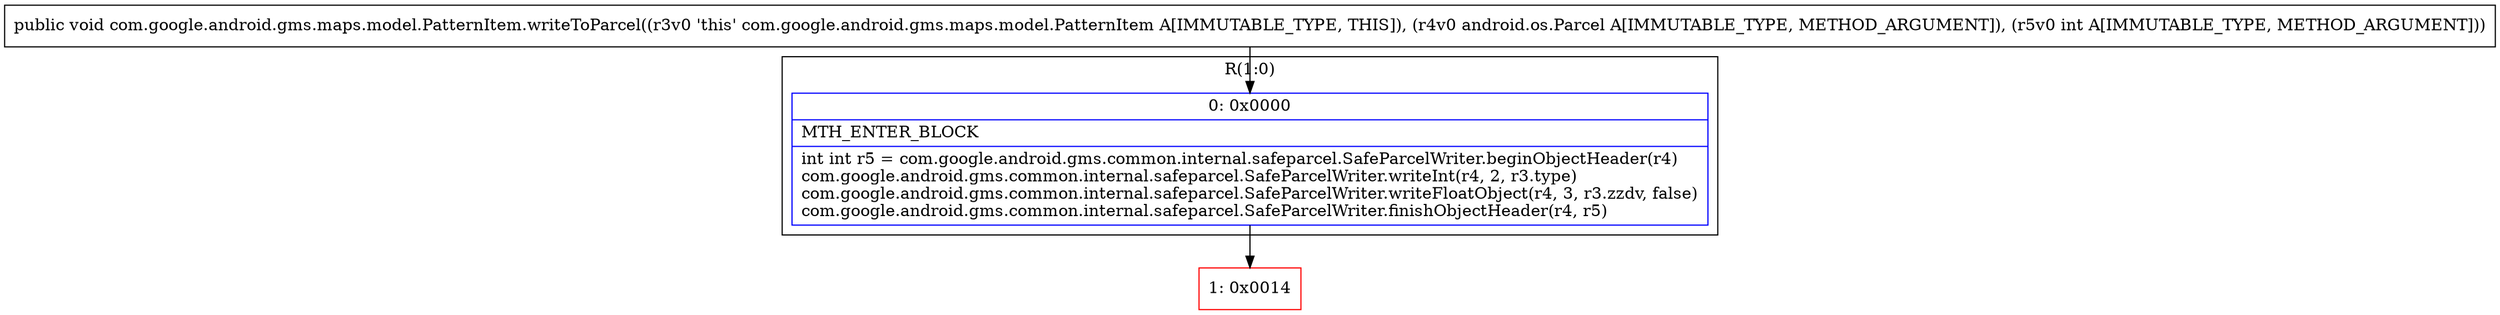 digraph "CFG forcom.google.android.gms.maps.model.PatternItem.writeToParcel(Landroid\/os\/Parcel;I)V" {
subgraph cluster_Region_973136858 {
label = "R(1:0)";
node [shape=record,color=blue];
Node_0 [shape=record,label="{0\:\ 0x0000|MTH_ENTER_BLOCK\l|int int r5 = com.google.android.gms.common.internal.safeparcel.SafeParcelWriter.beginObjectHeader(r4)\lcom.google.android.gms.common.internal.safeparcel.SafeParcelWriter.writeInt(r4, 2, r3.type)\lcom.google.android.gms.common.internal.safeparcel.SafeParcelWriter.writeFloatObject(r4, 3, r3.zzdv, false)\lcom.google.android.gms.common.internal.safeparcel.SafeParcelWriter.finishObjectHeader(r4, r5)\l}"];
}
Node_1 [shape=record,color=red,label="{1\:\ 0x0014}"];
MethodNode[shape=record,label="{public void com.google.android.gms.maps.model.PatternItem.writeToParcel((r3v0 'this' com.google.android.gms.maps.model.PatternItem A[IMMUTABLE_TYPE, THIS]), (r4v0 android.os.Parcel A[IMMUTABLE_TYPE, METHOD_ARGUMENT]), (r5v0 int A[IMMUTABLE_TYPE, METHOD_ARGUMENT])) }"];
MethodNode -> Node_0;
Node_0 -> Node_1;
}

